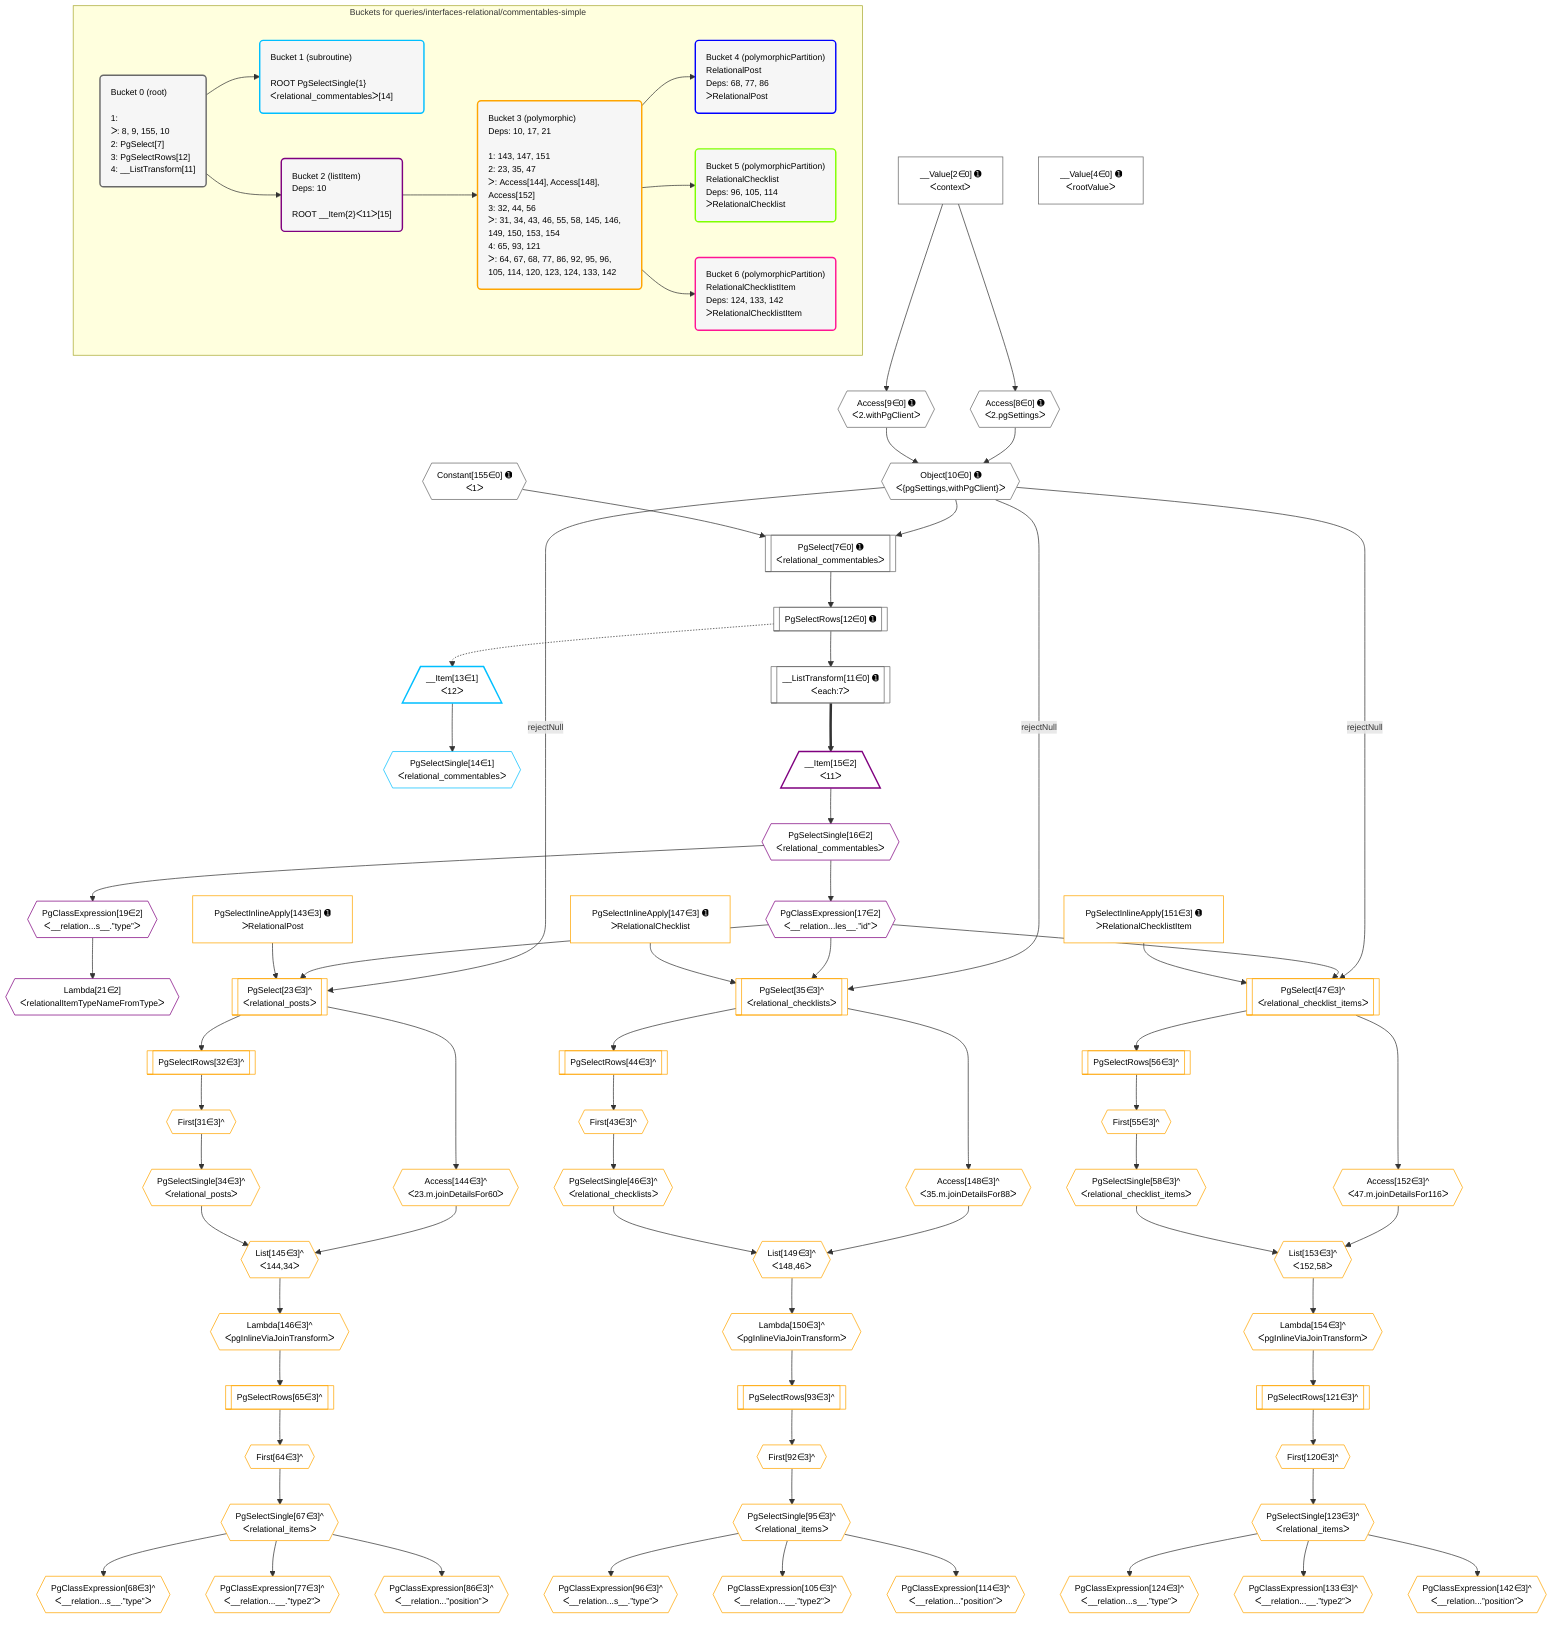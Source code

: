 %%{init: {'themeVariables': { 'fontSize': '12px'}}}%%
graph TD
    classDef path fill:#eee,stroke:#000,color:#000
    classDef plan fill:#fff,stroke-width:1px,color:#000
    classDef itemplan fill:#fff,stroke-width:2px,color:#000
    classDef unbatchedplan fill:#dff,stroke-width:1px,color:#000
    classDef sideeffectplan fill:#fcc,stroke-width:2px,color:#000
    classDef bucket fill:#f6f6f6,color:#000,stroke-width:2px,text-align:left

    subgraph "Buckets for queries/interfaces-relational/commentables-simple"
    Bucket0("Bucket 0 (root)<br /><br />1: <br />ᐳ: 8, 9, 155, 10<br />2: PgSelect[7]<br />3: PgSelectRows[12]<br />4: __ListTransform[11]"):::bucket
    Bucket1("Bucket 1 (subroutine)<br /><br />ROOT PgSelectSingle{1}ᐸrelational_commentablesᐳ[14]"):::bucket
    Bucket2("Bucket 2 (listItem)<br />Deps: 10<br /><br />ROOT __Item{2}ᐸ11ᐳ[15]"):::bucket
    Bucket3("Bucket 3 (polymorphic)<br />Deps: 10, 17, 21<br /><br />1: 143, 147, 151<br />2: 23, 35, 47<br />ᐳ: Access[144], Access[148], Access[152]<br />3: 32, 44, 56<br />ᐳ: 31, 34, 43, 46, 55, 58, 145, 146, 149, 150, 153, 154<br />4: 65, 93, 121<br />ᐳ: 64, 67, 68, 77, 86, 92, 95, 96, 105, 114, 120, 123, 124, 133, 142"):::bucket
    Bucket4("Bucket 4 (polymorphicPartition)<br />RelationalPost<br />Deps: 68, 77, 86<br />ᐳRelationalPost"):::bucket
    Bucket5("Bucket 5 (polymorphicPartition)<br />RelationalChecklist<br />Deps: 96, 105, 114<br />ᐳRelationalChecklist"):::bucket
    Bucket6("Bucket 6 (polymorphicPartition)<br />RelationalChecklistItem<br />Deps: 124, 133, 142<br />ᐳRelationalChecklistItem"):::bucket
    end
    Bucket0 --> Bucket1 & Bucket2
    Bucket2 --> Bucket3
    Bucket3 --> Bucket4 & Bucket5 & Bucket6

    %% plan dependencies
    PgSelect7[["PgSelect[7∈0] ➊<br />ᐸrelational_commentablesᐳ"]]:::plan
    Object10{{"Object[10∈0] ➊<br />ᐸ{pgSettings,withPgClient}ᐳ"}}:::plan
    Constant155{{"Constant[155∈0] ➊<br />ᐸ1ᐳ"}}:::plan
    Object10 & Constant155 --> PgSelect7
    Access8{{"Access[8∈0] ➊<br />ᐸ2.pgSettingsᐳ"}}:::plan
    Access9{{"Access[9∈0] ➊<br />ᐸ2.withPgClientᐳ"}}:::plan
    Access8 & Access9 --> Object10
    __Value2["__Value[2∈0] ➊<br />ᐸcontextᐳ"]:::plan
    __Value2 --> Access8
    __Value2 --> Access9
    __ListTransform11[["__ListTransform[11∈0] ➊<br />ᐸeach:7ᐳ"]]:::plan
    PgSelectRows12[["PgSelectRows[12∈0] ➊"]]:::plan
    PgSelectRows12 --> __ListTransform11
    PgSelect7 --> PgSelectRows12
    __Value4["__Value[4∈0] ➊<br />ᐸrootValueᐳ"]:::plan
    __Item13[/"__Item[13∈1]<br />ᐸ12ᐳ"\]:::itemplan
    PgSelectRows12 -.-> __Item13
    PgSelectSingle14{{"PgSelectSingle[14∈1]<br />ᐸrelational_commentablesᐳ"}}:::plan
    __Item13 --> PgSelectSingle14
    __Item15[/"__Item[15∈2]<br />ᐸ11ᐳ"\]:::itemplan
    __ListTransform11 ==> __Item15
    PgSelectSingle16{{"PgSelectSingle[16∈2]<br />ᐸrelational_commentablesᐳ"}}:::plan
    __Item15 --> PgSelectSingle16
    PgClassExpression17{{"PgClassExpression[17∈2]<br />ᐸ__relation...les__.”id”ᐳ"}}:::plan
    PgSelectSingle16 --> PgClassExpression17
    PgClassExpression19{{"PgClassExpression[19∈2]<br />ᐸ__relation...s__.”type”ᐳ"}}:::plan
    PgSelectSingle16 --> PgClassExpression19
    Lambda21{{"Lambda[21∈2]<br />ᐸrelationalItemTypeNameFromTypeᐳ"}}:::plan
    PgClassExpression19 --> Lambda21
    PgSelect23[["PgSelect[23∈3]^<br />ᐸrelational_postsᐳ"]]:::plan
    PgSelectInlineApply143["PgSelectInlineApply[143∈3] ➊<br />ᐳRelationalPost"]:::plan
    Object10 -->|rejectNull| PgSelect23
    PgClassExpression17 & PgSelectInlineApply143 --> PgSelect23
    PgSelect35[["PgSelect[35∈3]^<br />ᐸrelational_checklistsᐳ"]]:::plan
    PgSelectInlineApply147["PgSelectInlineApply[147∈3] ➊<br />ᐳRelationalChecklist"]:::plan
    Object10 -->|rejectNull| PgSelect35
    PgClassExpression17 & PgSelectInlineApply147 --> PgSelect35
    PgSelect47[["PgSelect[47∈3]^<br />ᐸrelational_checklist_itemsᐳ"]]:::plan
    PgSelectInlineApply151["PgSelectInlineApply[151∈3] ➊<br />ᐳRelationalChecklistItem"]:::plan
    Object10 -->|rejectNull| PgSelect47
    PgClassExpression17 & PgSelectInlineApply151 --> PgSelect47
    List145{{"List[145∈3]^<br />ᐸ144,34ᐳ"}}:::plan
    Access144{{"Access[144∈3]^<br />ᐸ23.m.joinDetailsFor60ᐳ"}}:::plan
    PgSelectSingle34{{"PgSelectSingle[34∈3]^<br />ᐸrelational_postsᐳ"}}:::plan
    Access144 & PgSelectSingle34 --> List145
    List149{{"List[149∈3]^<br />ᐸ148,46ᐳ"}}:::plan
    Access148{{"Access[148∈3]^<br />ᐸ35.m.joinDetailsFor88ᐳ"}}:::plan
    PgSelectSingle46{{"PgSelectSingle[46∈3]^<br />ᐸrelational_checklistsᐳ"}}:::plan
    Access148 & PgSelectSingle46 --> List149
    List153{{"List[153∈3]^<br />ᐸ152,58ᐳ"}}:::plan
    Access152{{"Access[152∈3]^<br />ᐸ47.m.joinDetailsFor116ᐳ"}}:::plan
    PgSelectSingle58{{"PgSelectSingle[58∈3]^<br />ᐸrelational_checklist_itemsᐳ"}}:::plan
    Access152 & PgSelectSingle58 --> List153
    First31{{"First[31∈3]^"}}:::plan
    PgSelectRows32[["PgSelectRows[32∈3]^"]]:::plan
    PgSelectRows32 --> First31
    PgSelect23 --> PgSelectRows32
    First31 --> PgSelectSingle34
    First43{{"First[43∈3]^"}}:::plan
    PgSelectRows44[["PgSelectRows[44∈3]^"]]:::plan
    PgSelectRows44 --> First43
    PgSelect35 --> PgSelectRows44
    First43 --> PgSelectSingle46
    First55{{"First[55∈3]^"}}:::plan
    PgSelectRows56[["PgSelectRows[56∈3]^"]]:::plan
    PgSelectRows56 --> First55
    PgSelect47 --> PgSelectRows56
    First55 --> PgSelectSingle58
    First64{{"First[64∈3]^"}}:::plan
    PgSelectRows65[["PgSelectRows[65∈3]^"]]:::plan
    PgSelectRows65 --> First64
    Lambda146{{"Lambda[146∈3]^<br />ᐸpgInlineViaJoinTransformᐳ"}}:::plan
    Lambda146 --> PgSelectRows65
    PgSelectSingle67{{"PgSelectSingle[67∈3]^<br />ᐸrelational_itemsᐳ"}}:::plan
    First64 --> PgSelectSingle67
    PgClassExpression68{{"PgClassExpression[68∈3]^<br />ᐸ__relation...s__.”type”ᐳ"}}:::plan
    PgSelectSingle67 --> PgClassExpression68
    PgClassExpression77{{"PgClassExpression[77∈3]^<br />ᐸ__relation...__.”type2”ᐳ"}}:::plan
    PgSelectSingle67 --> PgClassExpression77
    PgClassExpression86{{"PgClassExpression[86∈3]^<br />ᐸ__relation...”position”ᐳ"}}:::plan
    PgSelectSingle67 --> PgClassExpression86
    First92{{"First[92∈3]^"}}:::plan
    PgSelectRows93[["PgSelectRows[93∈3]^"]]:::plan
    PgSelectRows93 --> First92
    Lambda150{{"Lambda[150∈3]^<br />ᐸpgInlineViaJoinTransformᐳ"}}:::plan
    Lambda150 --> PgSelectRows93
    PgSelectSingle95{{"PgSelectSingle[95∈3]^<br />ᐸrelational_itemsᐳ"}}:::plan
    First92 --> PgSelectSingle95
    PgClassExpression96{{"PgClassExpression[96∈3]^<br />ᐸ__relation...s__.”type”ᐳ"}}:::plan
    PgSelectSingle95 --> PgClassExpression96
    PgClassExpression105{{"PgClassExpression[105∈3]^<br />ᐸ__relation...__.”type2”ᐳ"}}:::plan
    PgSelectSingle95 --> PgClassExpression105
    PgClassExpression114{{"PgClassExpression[114∈3]^<br />ᐸ__relation...”position”ᐳ"}}:::plan
    PgSelectSingle95 --> PgClassExpression114
    First120{{"First[120∈3]^"}}:::plan
    PgSelectRows121[["PgSelectRows[121∈3]^"]]:::plan
    PgSelectRows121 --> First120
    Lambda154{{"Lambda[154∈3]^<br />ᐸpgInlineViaJoinTransformᐳ"}}:::plan
    Lambda154 --> PgSelectRows121
    PgSelectSingle123{{"PgSelectSingle[123∈3]^<br />ᐸrelational_itemsᐳ"}}:::plan
    First120 --> PgSelectSingle123
    PgClassExpression124{{"PgClassExpression[124∈3]^<br />ᐸ__relation...s__.”type”ᐳ"}}:::plan
    PgSelectSingle123 --> PgClassExpression124
    PgClassExpression133{{"PgClassExpression[133∈3]^<br />ᐸ__relation...__.”type2”ᐳ"}}:::plan
    PgSelectSingle123 --> PgClassExpression133
    PgClassExpression142{{"PgClassExpression[142∈3]^<br />ᐸ__relation...”position”ᐳ"}}:::plan
    PgSelectSingle123 --> PgClassExpression142
    PgSelect23 --> Access144
    List145 --> Lambda146
    PgSelect35 --> Access148
    List149 --> Lambda150
    PgSelect47 --> Access152
    List153 --> Lambda154

    %% define steps
    classDef bucket0 stroke:#696969
    class Bucket0,__Value2,__Value4,PgSelect7,Access8,Access9,Object10,__ListTransform11,PgSelectRows12,Constant155 bucket0
    classDef bucket1 stroke:#00bfff
    class Bucket1,__Item13,PgSelectSingle14 bucket1
    classDef bucket2 stroke:#7f007f
    class Bucket2,__Item15,PgSelectSingle16,PgClassExpression17,PgClassExpression19,Lambda21 bucket2
    classDef bucket3 stroke:#ffa500
    class Bucket3,PgSelect23,First31,PgSelectRows32,PgSelectSingle34,PgSelect35,First43,PgSelectRows44,PgSelectSingle46,PgSelect47,First55,PgSelectRows56,PgSelectSingle58,First64,PgSelectRows65,PgSelectSingle67,PgClassExpression68,PgClassExpression77,PgClassExpression86,First92,PgSelectRows93,PgSelectSingle95,PgClassExpression96,PgClassExpression105,PgClassExpression114,First120,PgSelectRows121,PgSelectSingle123,PgClassExpression124,PgClassExpression133,PgClassExpression142,PgSelectInlineApply143,Access144,List145,Lambda146,PgSelectInlineApply147,Access148,List149,Lambda150,PgSelectInlineApply151,Access152,List153,Lambda154 bucket3
    classDef bucket4 stroke:#0000ff
    class Bucket4 bucket4
    classDef bucket5 stroke:#7fff00
    class Bucket5 bucket5
    classDef bucket6 stroke:#ff1493
    class Bucket6 bucket6